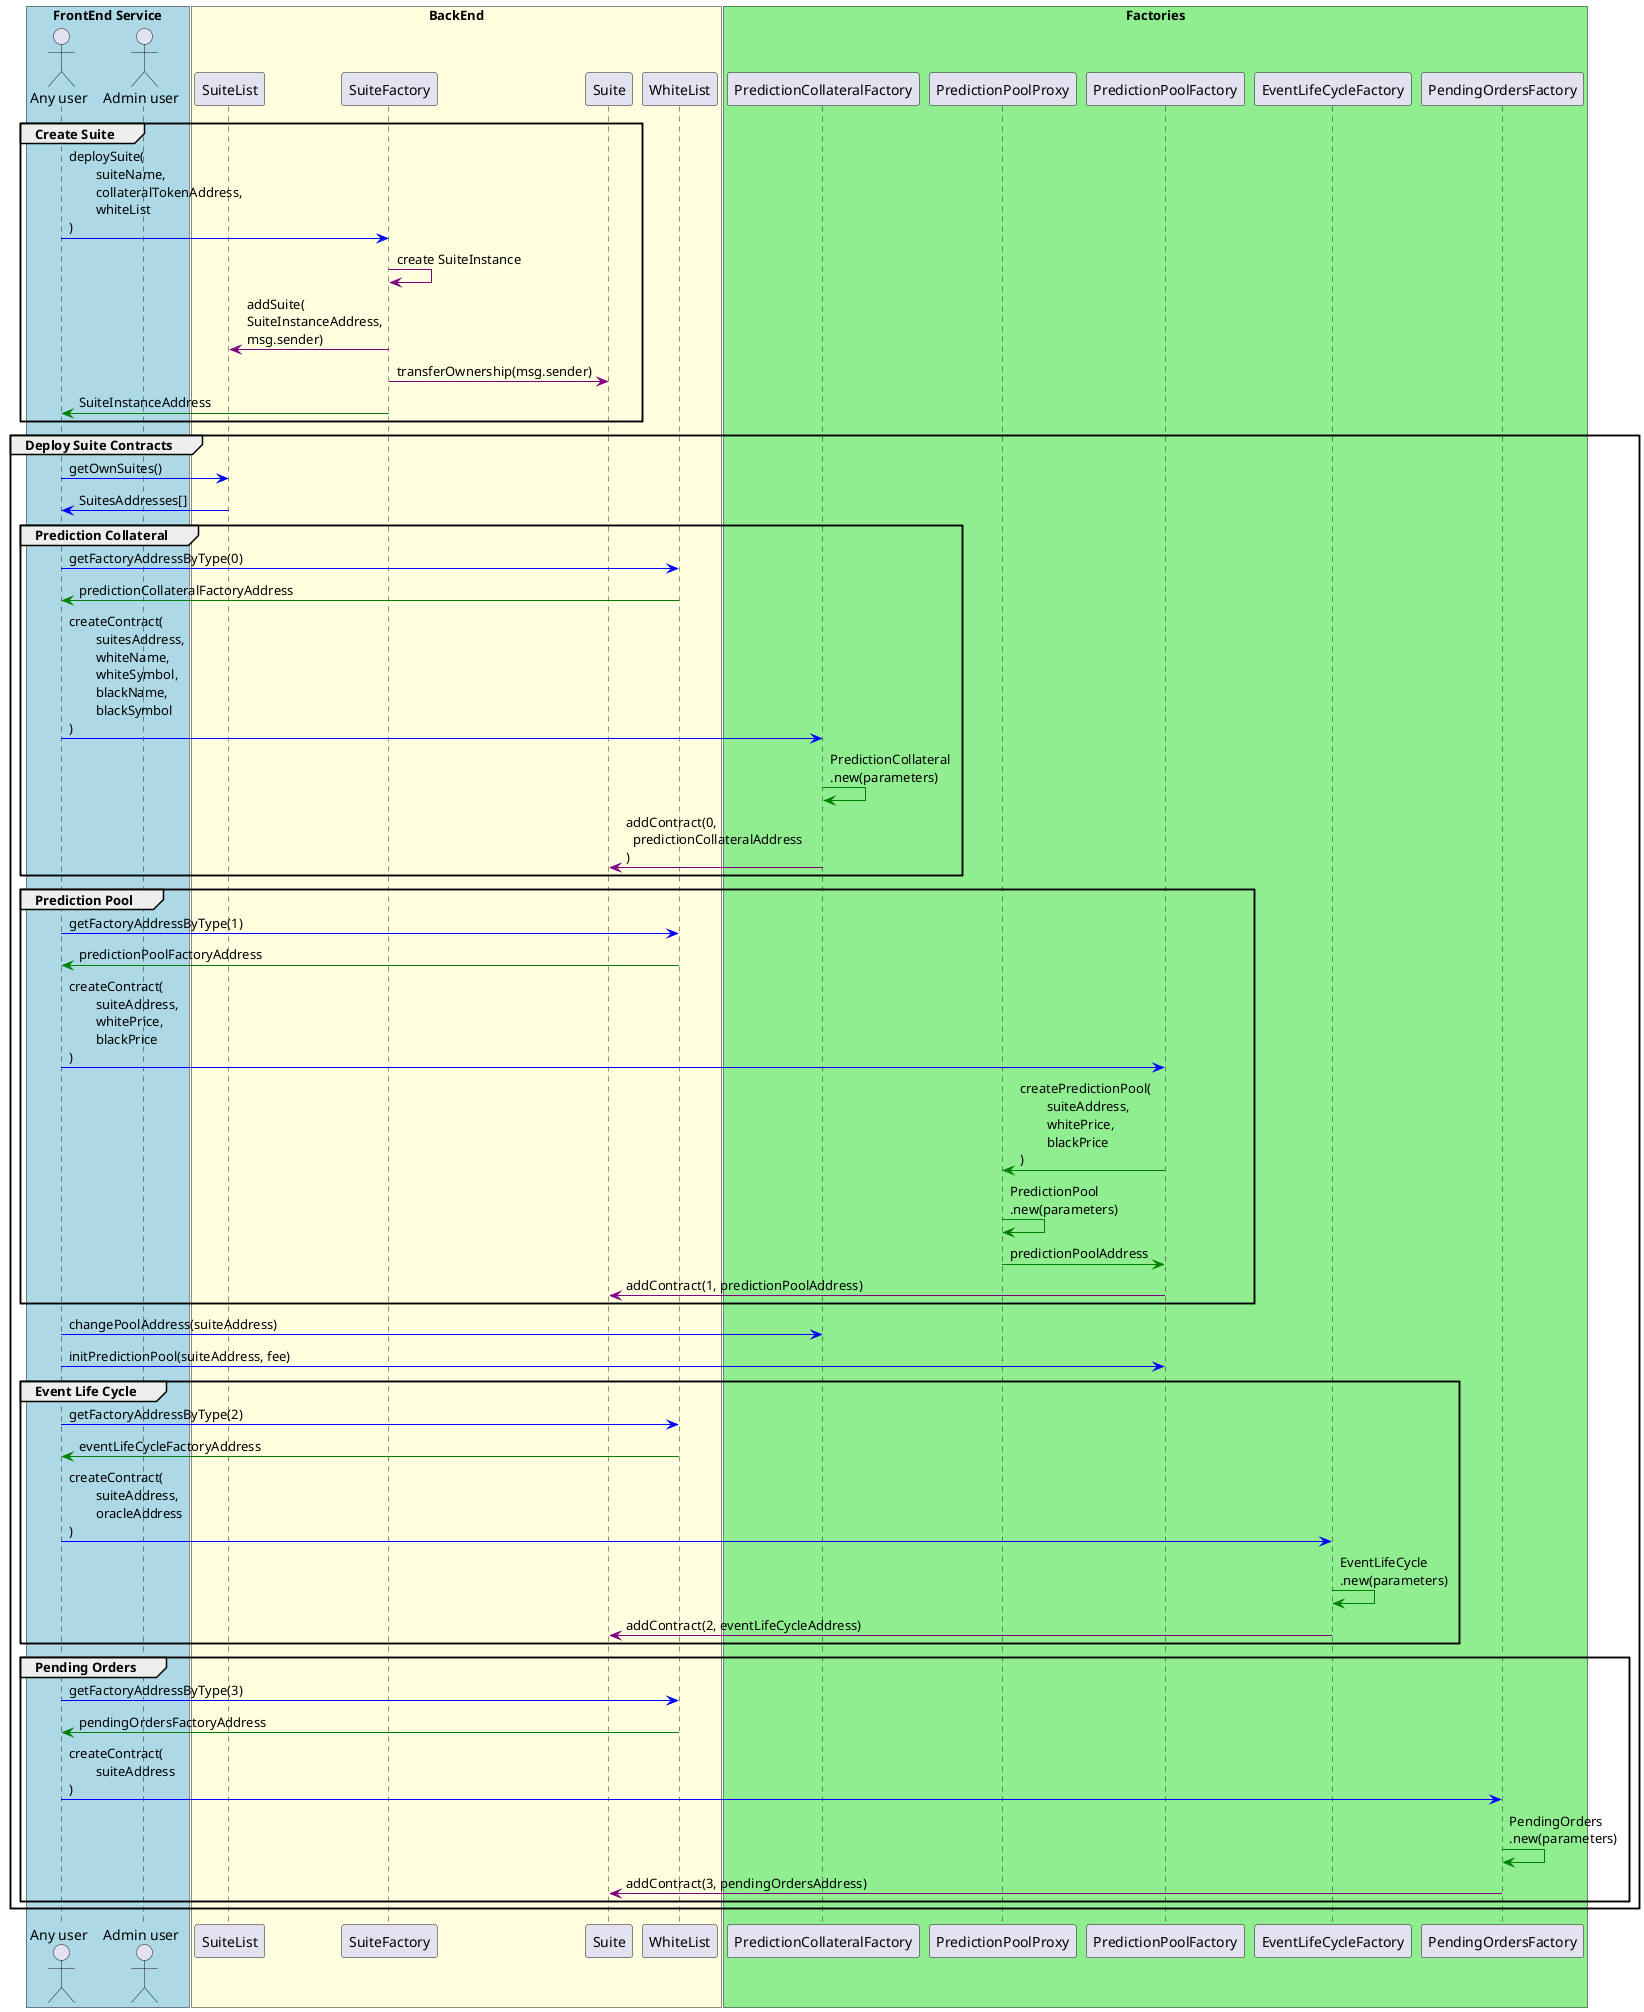 @startuml

box "FrontEnd Service" #LightBlue
actor "Any user" as user
actor "Admin user" as governance
end box

box "BackEnd" #LightYellow
participant "SuiteList" as sl
participant "SuiteFactory" as sf
participant "Suite" as suite
participant WhiteList as wl
end box


box "Factories" #LightGreen
participant "PredictionCollateralFactory" as pcf
participant "PredictionPoolProxy" as ppp
participant "PredictionPoolFactory" as ppf
participant "EventLifeCycleFactory" as elcf
participant "PendingOrdersFactory" as pof
end box


group Create Suite
user -[#blue]> sf: deploySuite(\n\tsuiteName,\n\tcollateralTokenAddress,\n\twhiteList\n)
sf -[#purple]> sf: create SuiteInstance
sf -[#purple]> sl: addSuite(\nSuiteInstanceAddress,\nmsg.sender)
sf -[#purple]> suite: transferOwnership(msg.sender)
sf -[#green]> user: SuiteInstanceAddress
end
group Deploy Suite Contracts
user -[#blue]> sl: getOwnSuites()
sl -[#blue]> user: SuitesAddresses[]
group Prediction Collateral
user -[#blue]> wl: getFactoryAddressByType(0)
wl -[#green]> user: predictionCollateralFactoryAddress
user -[#blue]> pcf: createContract(\n\tsuitesAddress,\n\twhiteName,\n\twhiteSymbol,\n\tblackName,\n\tblackSymbol\n)
pcf -[#green]> pcf: PredictionCollateral\n.new(parameters)
pcf -[#purple]> suite: addContract(0,\n  predictionCollateralAddress\n)
end
group Prediction Pool
user -[#blue]> wl: getFactoryAddressByType(1)
wl -[#green]> user: predictionPoolFactoryAddress
user -[#blue]> ppf: createContract(\n\tsuiteAddress,\n\twhitePrice,\n\tblackPrice\n)
ppf -[#green]> ppp: createPredictionPool(\n\tsuiteAddress,\n\twhitePrice,\n\tblackPrice\n)
ppp -[#green]> ppp: PredictionPool\n.new(parameters)
ppp -[#green]> ppf: predictionPoolAddress
ppf -[#purple]> suite: addContract(1, predictionPoolAddress)
end


user -[#blue]> pcf: changePoolAddress(suiteAddress)

user -[#blue]> ppf: initPredictionPool(suiteAddress, fee)

group Event Life Cycle
user -[#blue]> wl: getFactoryAddressByType(2)
wl -[#green]> user: eventLifeCycleFactoryAddress
user -[#blue]> elcf: createContract(\n\tsuiteAddress,\n\toracleAddress\n)
elcf -[#green]> elcf: EventLifeCycle\n.new(parameters)
elcf -[#purple]> suite: addContract(2, eventLifeCycleAddress)
end

group Pending Orders
user -[#blue]> wl: getFactoryAddressByType(3)
wl -[#green]> user: pendingOrdersFactoryAddress
user -[#blue]> pof: createContract(\n\tsuiteAddress\n)
pof -[#green]> pof: PendingOrders\n.new(parameters)
pof -[#purple]> suite: addContract(3, pendingOrdersAddress)
end

end
@enduml
